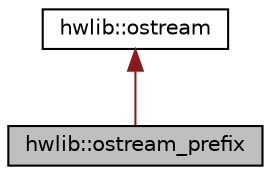 digraph "hwlib::ostream_prefix"
{
  edge [fontname="Helvetica",fontsize="10",labelfontname="Helvetica",labelfontsize="10"];
  node [fontname="Helvetica",fontsize="10",shape=record];
  Node2 [label="hwlib::ostream_prefix",height=0.2,width=0.4,color="black", fillcolor="grey75", style="filled", fontcolor="black"];
  Node3 -> Node2 [dir="back",color="firebrick4",fontsize="10",style="solid",fontname="Helvetica"];
  Node3 [label="hwlib::ostream",height=0.2,width=0.4,color="black", fillcolor="white", style="filled",URL="$classhwlib_1_1ostream.html"];
}
